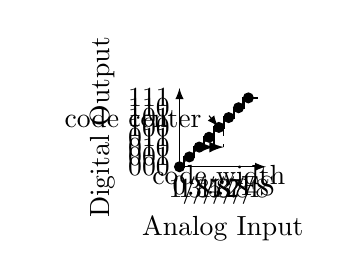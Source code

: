 \def\arrlen{3mm}
\def\arrwidth{2mm}
\usetikzlibrary{calc}

\begin{tikzpicture}
	
	% axes
	\draw[-latex] (0,0) -- (1.1,0) node[midway, below, yshift = -5mm] {Analog Input};
	\draw[-latex] (0,0) -- (0,1) node[midway, above, rotate=90, yshift = 7mm] {Digital Output};
	% x- labels
	\draw	(0,0) node[anchor=north ] {0}
			(0.125,0) node[anchor=north ] {1/8}
			(0.250,0) node[anchor=north ] {1/4}
			(0.375,0) node[anchor=north ] {3/8}
			(0.5,0) node[anchor=north ] {1/2}
			(0.625,0) node[anchor=north ] {5/8}
			(0.750,0) node[anchor=north ] {3/4}
			(0.875,0) node[anchor=north ] {7/8}
			(1,0) node[anchor=north ] {FS};
			
	%y-labels		
	\draw	(0,0) node[anchor=east] {000}
			(0, 0.125) node[anchor=east] {001}
			(0, 0.250) node[anchor=east] {010}
			(0, 0.375) node[anchor= east] {011}
			(0, 0.5) node[anchor= east] {100}
			(0, 0.625) node[anchor= east] {101}
			(0, 0.750) node[anchor= east] {110}
			(0, 0.875) node[anchor= east] {111};
	
	
	\draw[dashed] (0,0) -- (0.9,0.9);
	\draw [thick] (0,0) -- (0.062,0) -- (0.062, 0.125) -- (0.188, 0.125) -- (0.188, 0.250) -- (0.312, 0.250) --  (0.312, 0.375) -- (0.438, 0.375) -- (0.438, 0.5) -- (0.562,  0.5) -- (0.562,  0.625) -- (0.688,  0.625) -- (0.688,  0.750) -- (0.812,  0.750) -- (0.812,  0.875) -- (0.938,  0.875) --  (1, 0.875) ;
	\draw (0,0) node[circle, fill = black, inner sep=0pt, minimum size = 4pt] {};
	\draw (0.125,0.125) node[circle, fill = black, inner sep=0pt,  minimum size = 4pt] {};
	\draw (0.25,0.25) node[circle, fill = black, inner sep=0pt, minimum size = 4pt] {};
	\draw (0.375,0.375) node[circle, fill = black, inner sep=0pt, minimum size = 4pt] {};
	\draw (0.5,0.5) node[circle, fill = black, inner sep=0pt, minimum size = 4pt] {};
	\draw (0.625,0.625) node[circle, fill = black, inner sep=0pt, minimum size = 4pt] {};
	\draw (0.75,0.75) node[circle, fill = black, inner sep=0pt, minimum size = 4pt] {};
	\draw (0.875,0.875) node[circle, fill = black, inner sep=0pt, minimum size = 4pt] {};
	
	
	\draw [-latex] (0.375, 0.65) -- (0.49, 0.51) node[near start, anchor = east] {code center};
	
	\draw[dashed] (0.438, 0.375) -- (0.438, 0.25);
	\draw[dashed] (0.562, 0.5) -- (0.562, 0.25);
	\draw[latex-latex, thick] (0.438, 0.25) -- (0.562, 0.25) node[midway, below, yshift = -1 mm] {code width};
	
\end{tikzpicture}